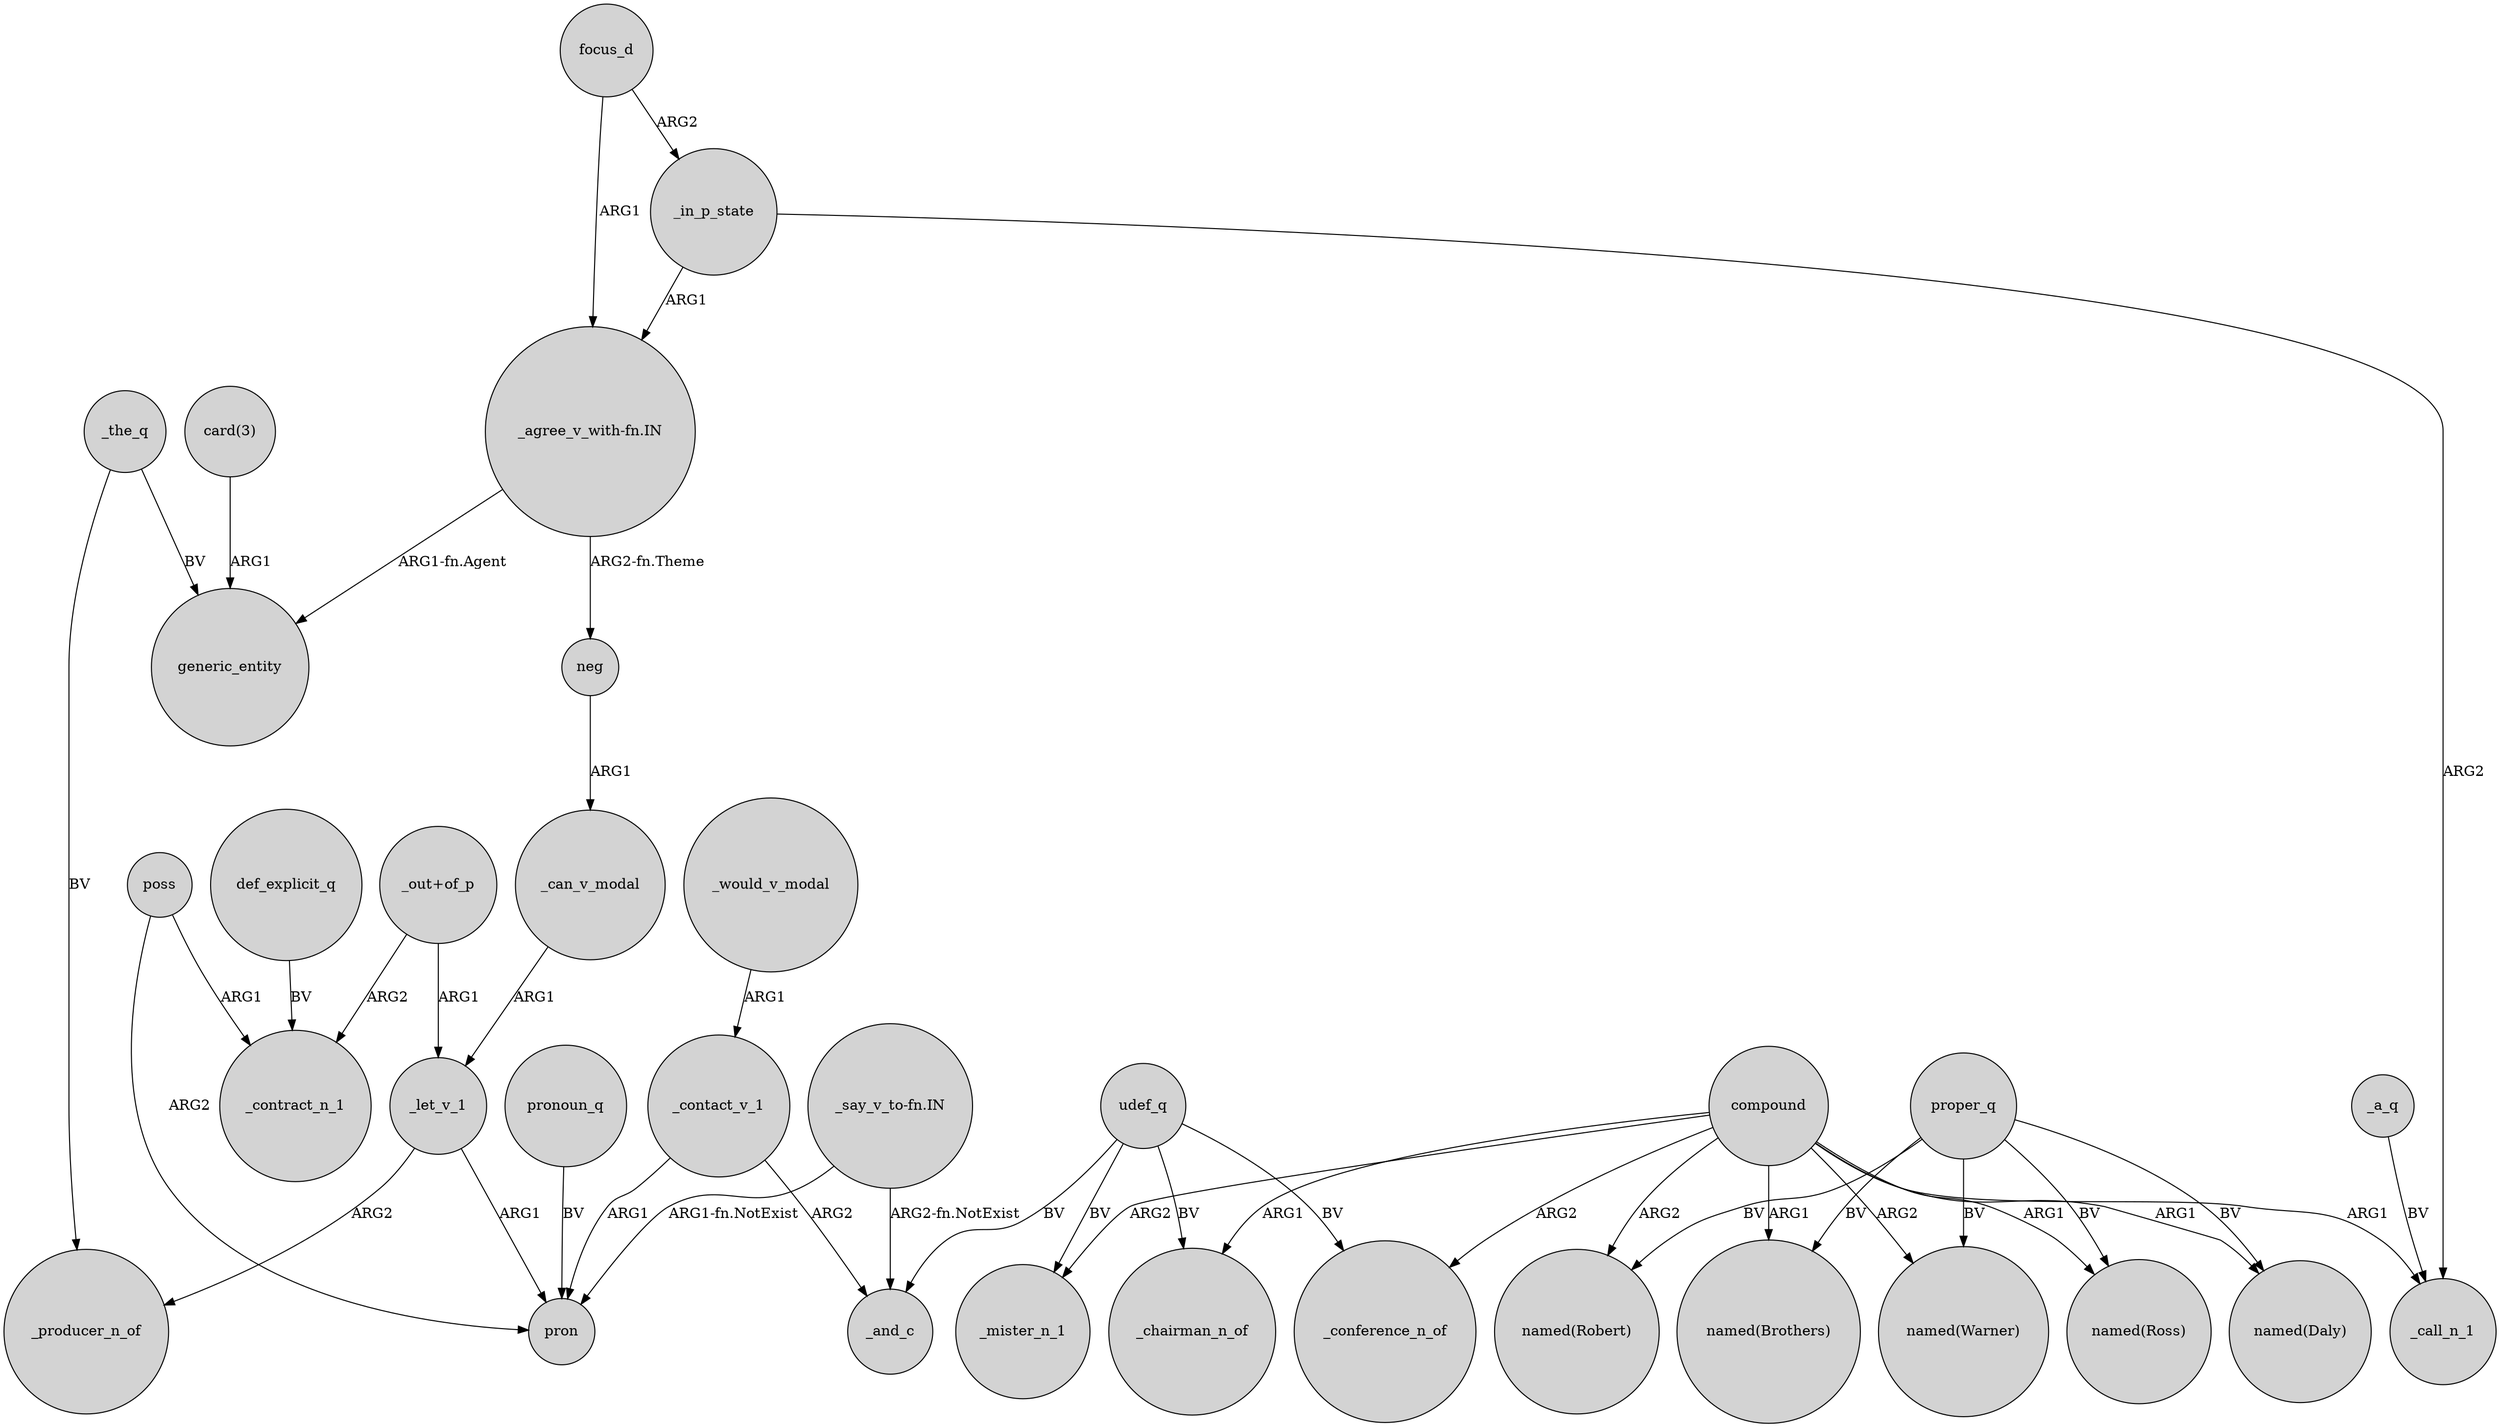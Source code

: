 digraph {
	node [shape=circle style=filled]
	_the_q -> generic_entity [label=BV]
	_the_q -> _producer_n_of [label=BV]
	poss -> _contract_n_1 [label=ARG1]
	compound -> _chairman_n_of [label=ARG1]
	poss -> pron [label=ARG2]
	proper_q -> "named(Daly)" [label=BV]
	def_explicit_q -> _contract_n_1 [label=BV]
	proper_q -> "named(Brothers)" [label=BV]
	"_agree_v_with-fn.IN" -> neg [label="ARG2-fn.Theme"]
	udef_q -> _conference_n_of [label=BV]
	compound -> _mister_n_1 [label=ARG2]
	compound -> _conference_n_of [label=ARG2]
	focus_d -> _in_p_state [label=ARG2]
	"_say_v_to-fn.IN" -> pron [label="ARG1-fn.NotExist"]
	compound -> "named(Robert)" [label=ARG2]
	udef_q -> _mister_n_1 [label=BV]
	_in_p_state -> "_agree_v_with-fn.IN" [label=ARG1]
	_contact_v_1 -> pron [label=ARG1]
	compound -> "named(Brothers)" [label=ARG1]
	udef_q -> _chairman_n_of [label=BV]
	"_out+of_p" -> _let_v_1 [label=ARG1]
	compound -> "named(Ross)" [label=ARG1]
	"card(3)" -> generic_entity [label=ARG1]
	pronoun_q -> pron [label=BV]
	_a_q -> _call_n_1 [label=BV]
	_contact_v_1 -> _and_c [label=ARG2]
	_let_v_1 -> _producer_n_of [label=ARG2]
	_can_v_modal -> _let_v_1 [label=ARG1]
	proper_q -> "named(Robert)" [label=BV]
	"_say_v_to-fn.IN" -> _and_c [label="ARG2-fn.NotExist"]
	"_agree_v_with-fn.IN" -> generic_entity [label="ARG1-fn.Agent"]
	"_out+of_p" -> _contract_n_1 [label=ARG2]
	proper_q -> "named(Ross)" [label=BV]
	_would_v_modal -> _contact_v_1 [label=ARG1]
	_let_v_1 -> pron [label=ARG1]
	compound -> "named(Daly)" [label=ARG1]
	proper_q -> "named(Warner)" [label=BV]
	_in_p_state -> _call_n_1 [label=ARG2]
	compound -> _call_n_1 [label=ARG1]
	focus_d -> "_agree_v_with-fn.IN" [label=ARG1]
	udef_q -> _and_c [label=BV]
	neg -> _can_v_modal [label=ARG1]
	compound -> "named(Warner)" [label=ARG2]
}
